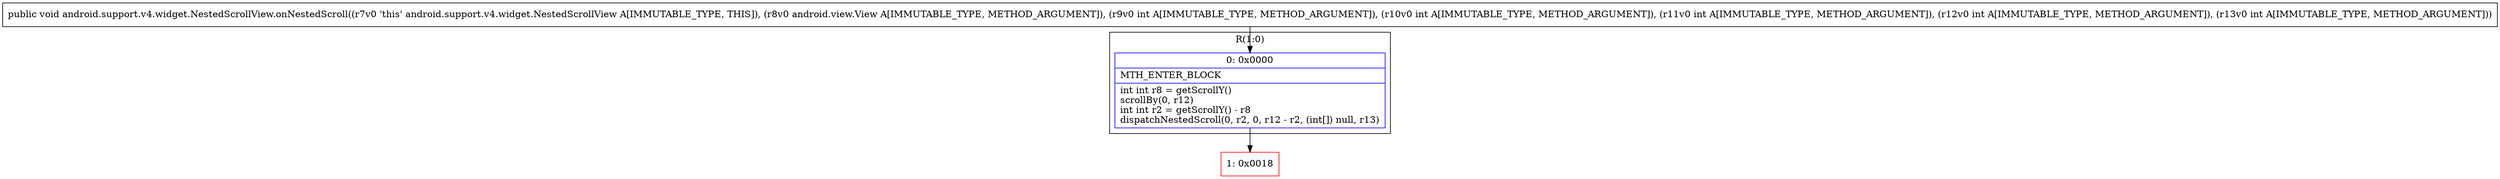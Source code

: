 digraph "CFG forandroid.support.v4.widget.NestedScrollView.onNestedScroll(Landroid\/view\/View;IIIII)V" {
subgraph cluster_Region_849291039 {
label = "R(1:0)";
node [shape=record,color=blue];
Node_0 [shape=record,label="{0\:\ 0x0000|MTH_ENTER_BLOCK\l|int int r8 = getScrollY()\lscrollBy(0, r12)\lint int r2 = getScrollY() \- r8\ldispatchNestedScroll(0, r2, 0, r12 \- r2, (int[]) null, r13)\l}"];
}
Node_1 [shape=record,color=red,label="{1\:\ 0x0018}"];
MethodNode[shape=record,label="{public void android.support.v4.widget.NestedScrollView.onNestedScroll((r7v0 'this' android.support.v4.widget.NestedScrollView A[IMMUTABLE_TYPE, THIS]), (r8v0 android.view.View A[IMMUTABLE_TYPE, METHOD_ARGUMENT]), (r9v0 int A[IMMUTABLE_TYPE, METHOD_ARGUMENT]), (r10v0 int A[IMMUTABLE_TYPE, METHOD_ARGUMENT]), (r11v0 int A[IMMUTABLE_TYPE, METHOD_ARGUMENT]), (r12v0 int A[IMMUTABLE_TYPE, METHOD_ARGUMENT]), (r13v0 int A[IMMUTABLE_TYPE, METHOD_ARGUMENT])) }"];
MethodNode -> Node_0;
Node_0 -> Node_1;
}

